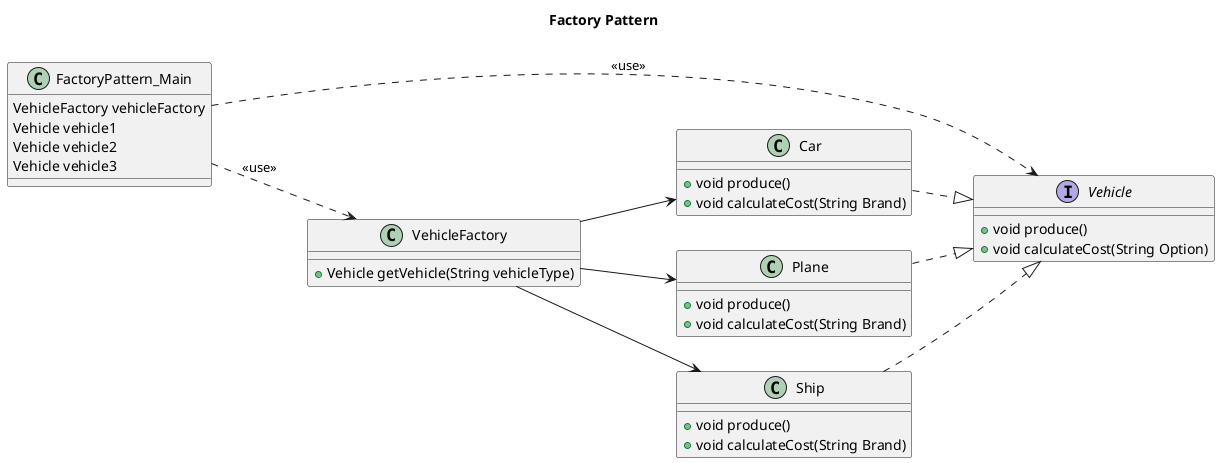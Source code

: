 @startuml

title Factory Pattern
left to right direction

interface Vehicle{
+void produce()
+void calculateCost(String Option)
}
class Car{
+void produce()
+void calculateCost(String Brand)
}
class Plane{
+void produce()
+void calculateCost(String Brand)
}
class Ship{
+void produce()
+void calculateCost(String Brand)
}
class VehicleFactory{
+Vehicle getVehicle(String vehicleType)
}
class FactoryPattern_Main{
VehicleFactory vehicleFactory
Vehicle vehicle1
Vehicle vehicle2
Vehicle vehicle3
}

Car ..|> Vehicle
Plane ..|> Vehicle
Ship ..|> Vehicle

VehicleFactory --> Car
VehicleFactory --> Plane
VehicleFactory --> Ship
FactoryPattern_Main ..> Vehicle : <<use>>
FactoryPattern_Main ..> VehicleFactory : <<use>>

@enduml